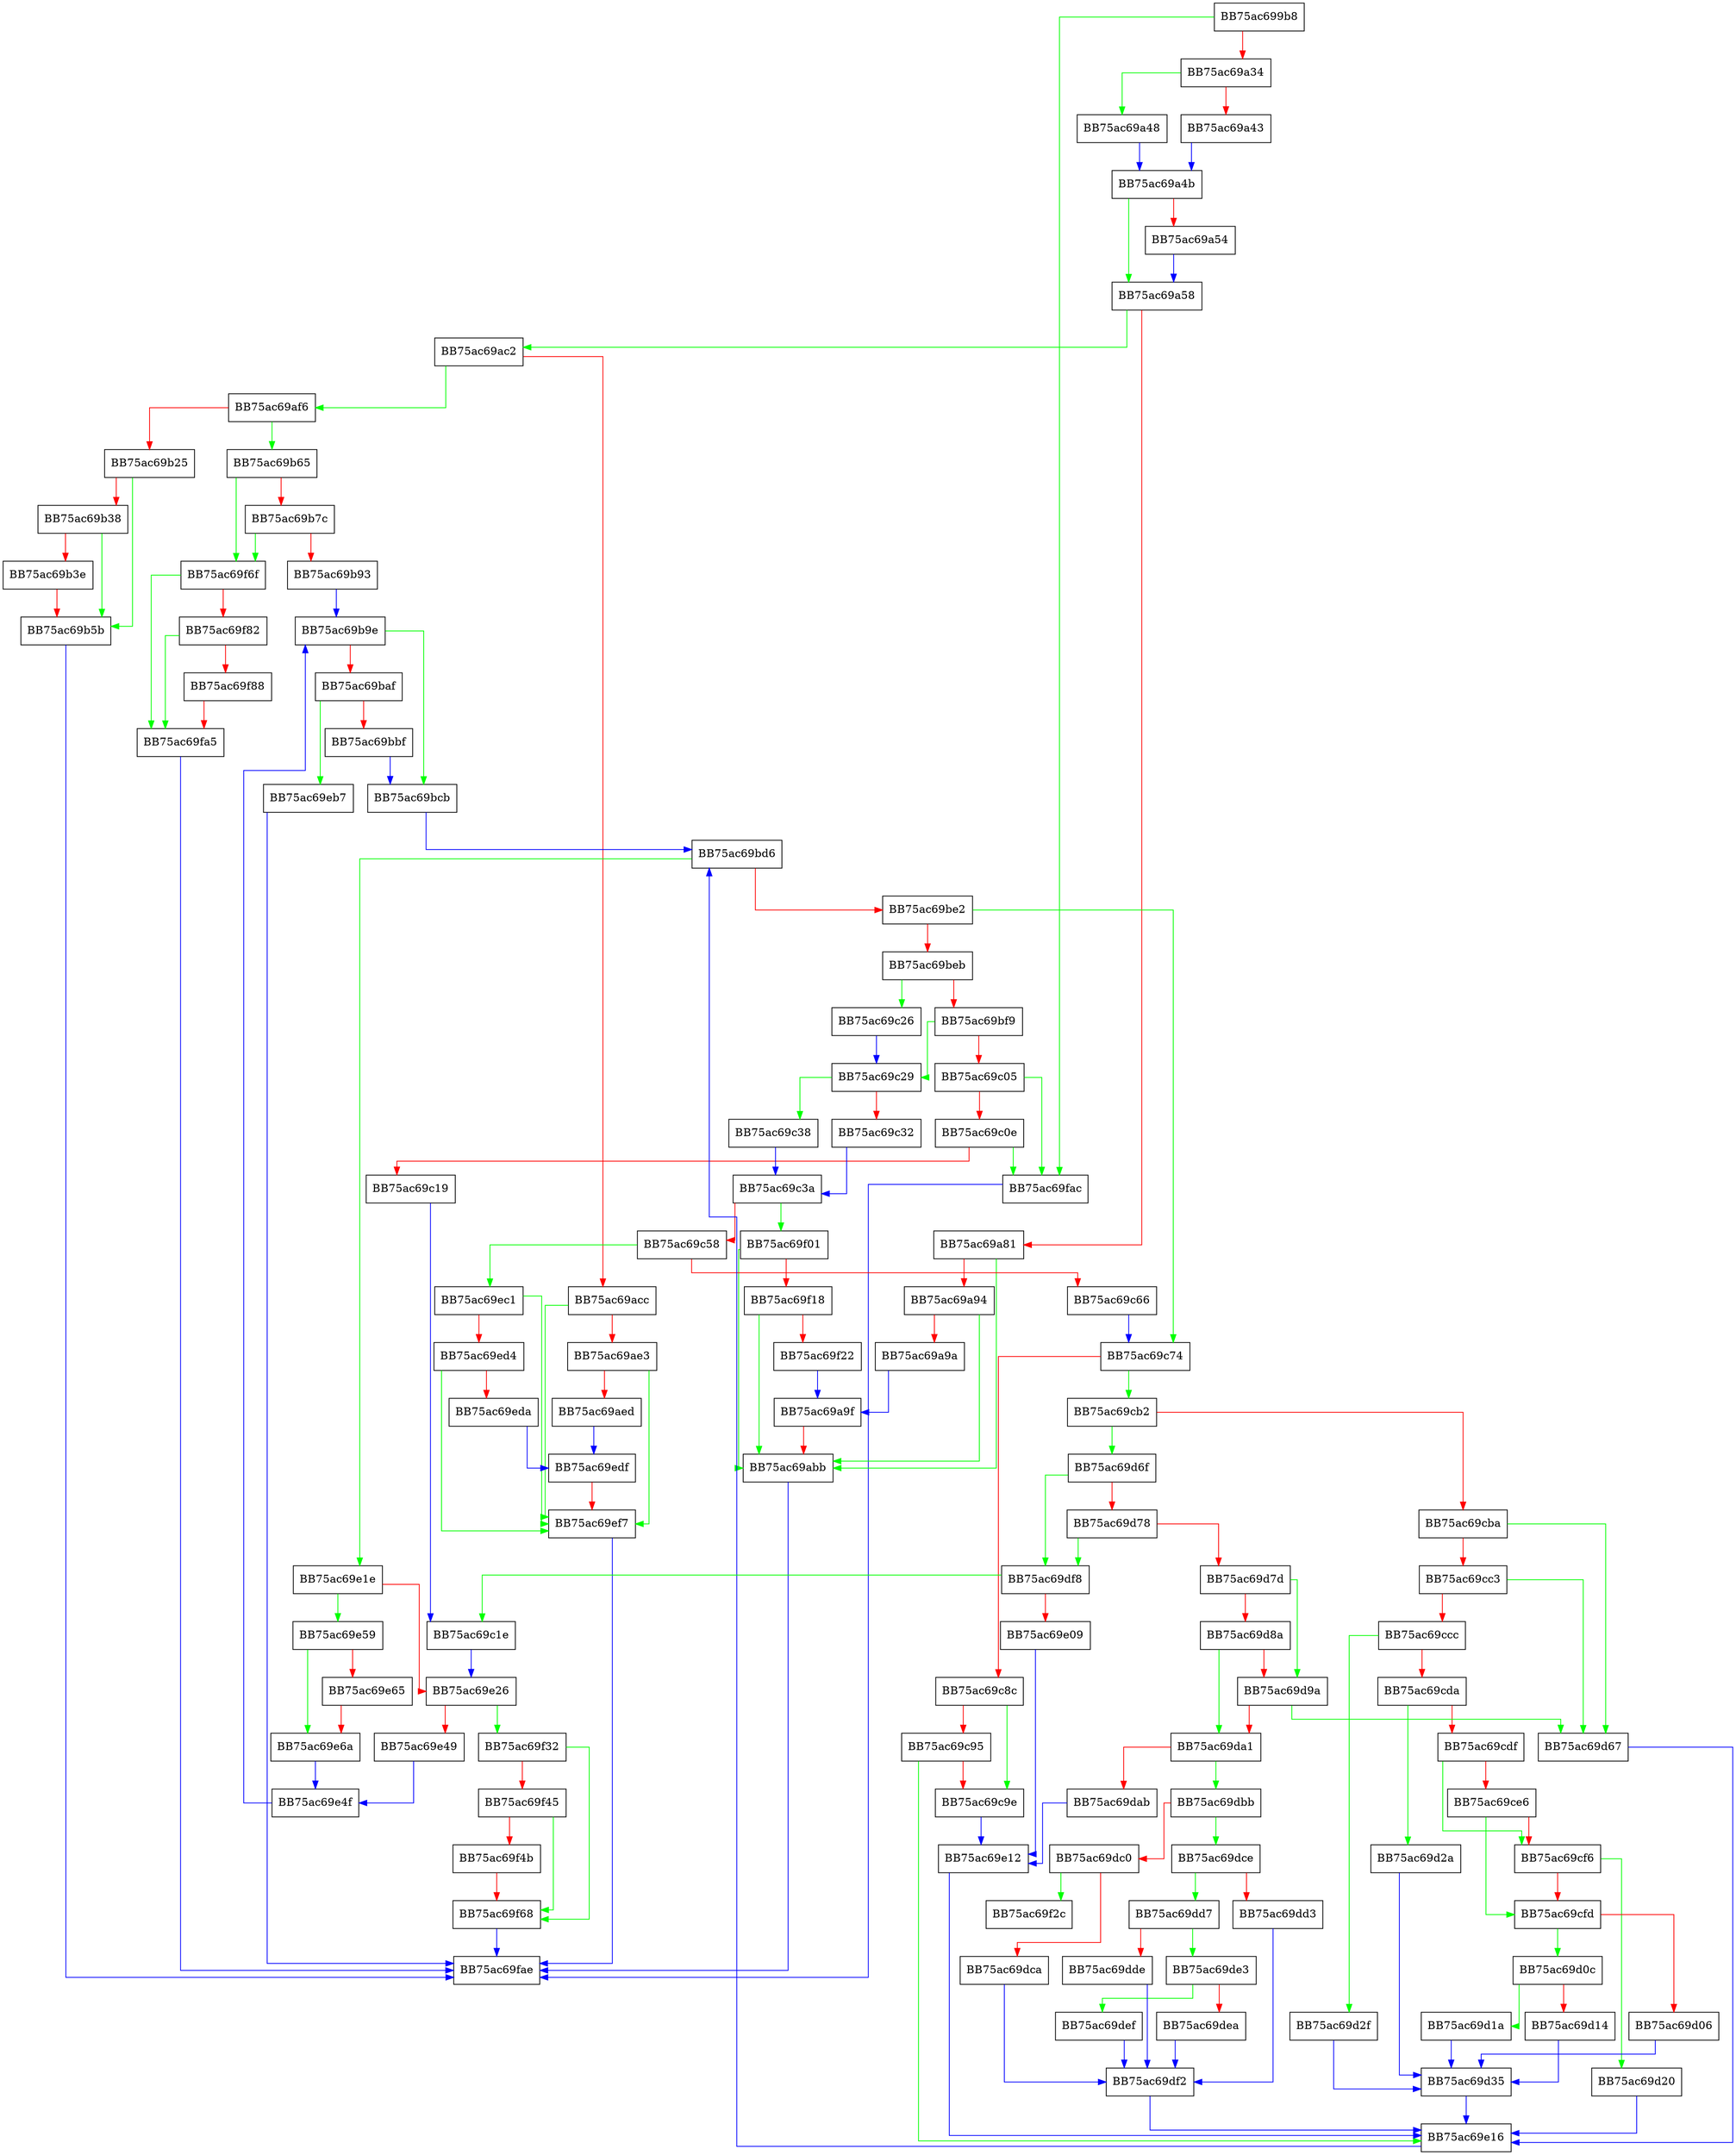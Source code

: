 digraph decodeXXD {
  node [shape="box"];
  graph [splines=ortho];
  BB75ac699b8 -> BB75ac69fac [color="green"];
  BB75ac699b8 -> BB75ac69a34 [color="red"];
  BB75ac69a34 -> BB75ac69a48 [color="green"];
  BB75ac69a34 -> BB75ac69a43 [color="red"];
  BB75ac69a43 -> BB75ac69a4b [color="blue"];
  BB75ac69a48 -> BB75ac69a4b [color="blue"];
  BB75ac69a4b -> BB75ac69a58 [color="green"];
  BB75ac69a4b -> BB75ac69a54 [color="red"];
  BB75ac69a54 -> BB75ac69a58 [color="blue"];
  BB75ac69a58 -> BB75ac69ac2 [color="green"];
  BB75ac69a58 -> BB75ac69a81 [color="red"];
  BB75ac69a81 -> BB75ac69abb [color="green"];
  BB75ac69a81 -> BB75ac69a94 [color="red"];
  BB75ac69a94 -> BB75ac69abb [color="green"];
  BB75ac69a94 -> BB75ac69a9a [color="red"];
  BB75ac69a9a -> BB75ac69a9f [color="blue"];
  BB75ac69a9f -> BB75ac69abb [color="red"];
  BB75ac69abb -> BB75ac69fae [color="blue"];
  BB75ac69ac2 -> BB75ac69af6 [color="green"];
  BB75ac69ac2 -> BB75ac69acc [color="red"];
  BB75ac69acc -> BB75ac69ef7 [color="green"];
  BB75ac69acc -> BB75ac69ae3 [color="red"];
  BB75ac69ae3 -> BB75ac69ef7 [color="green"];
  BB75ac69ae3 -> BB75ac69aed [color="red"];
  BB75ac69aed -> BB75ac69edf [color="blue"];
  BB75ac69af6 -> BB75ac69b65 [color="green"];
  BB75ac69af6 -> BB75ac69b25 [color="red"];
  BB75ac69b25 -> BB75ac69b5b [color="green"];
  BB75ac69b25 -> BB75ac69b38 [color="red"];
  BB75ac69b38 -> BB75ac69b5b [color="green"];
  BB75ac69b38 -> BB75ac69b3e [color="red"];
  BB75ac69b3e -> BB75ac69b5b [color="red"];
  BB75ac69b5b -> BB75ac69fae [color="blue"];
  BB75ac69b65 -> BB75ac69f6f [color="green"];
  BB75ac69b65 -> BB75ac69b7c [color="red"];
  BB75ac69b7c -> BB75ac69f6f [color="green"];
  BB75ac69b7c -> BB75ac69b93 [color="red"];
  BB75ac69b93 -> BB75ac69b9e [color="blue"];
  BB75ac69b9e -> BB75ac69bcb [color="green"];
  BB75ac69b9e -> BB75ac69baf [color="red"];
  BB75ac69baf -> BB75ac69eb7 [color="green"];
  BB75ac69baf -> BB75ac69bbf [color="red"];
  BB75ac69bbf -> BB75ac69bcb [color="blue"];
  BB75ac69bcb -> BB75ac69bd6 [color="blue"];
  BB75ac69bd6 -> BB75ac69e1e [color="green"];
  BB75ac69bd6 -> BB75ac69be2 [color="red"];
  BB75ac69be2 -> BB75ac69c74 [color="green"];
  BB75ac69be2 -> BB75ac69beb [color="red"];
  BB75ac69beb -> BB75ac69c26 [color="green"];
  BB75ac69beb -> BB75ac69bf9 [color="red"];
  BB75ac69bf9 -> BB75ac69c29 [color="green"];
  BB75ac69bf9 -> BB75ac69c05 [color="red"];
  BB75ac69c05 -> BB75ac69fac [color="green"];
  BB75ac69c05 -> BB75ac69c0e [color="red"];
  BB75ac69c0e -> BB75ac69fac [color="green"];
  BB75ac69c0e -> BB75ac69c19 [color="red"];
  BB75ac69c19 -> BB75ac69c1e [color="blue"];
  BB75ac69c1e -> BB75ac69e26 [color="blue"];
  BB75ac69c26 -> BB75ac69c29 [color="blue"];
  BB75ac69c29 -> BB75ac69c38 [color="green"];
  BB75ac69c29 -> BB75ac69c32 [color="red"];
  BB75ac69c32 -> BB75ac69c3a [color="blue"];
  BB75ac69c38 -> BB75ac69c3a [color="blue"];
  BB75ac69c3a -> BB75ac69f01 [color="green"];
  BB75ac69c3a -> BB75ac69c58 [color="red"];
  BB75ac69c58 -> BB75ac69ec1 [color="green"];
  BB75ac69c58 -> BB75ac69c66 [color="red"];
  BB75ac69c66 -> BB75ac69c74 [color="blue"];
  BB75ac69c74 -> BB75ac69cb2 [color="green"];
  BB75ac69c74 -> BB75ac69c8c [color="red"];
  BB75ac69c8c -> BB75ac69c9e [color="green"];
  BB75ac69c8c -> BB75ac69c95 [color="red"];
  BB75ac69c95 -> BB75ac69e16 [color="green"];
  BB75ac69c95 -> BB75ac69c9e [color="red"];
  BB75ac69c9e -> BB75ac69e12 [color="blue"];
  BB75ac69cb2 -> BB75ac69d6f [color="green"];
  BB75ac69cb2 -> BB75ac69cba [color="red"];
  BB75ac69cba -> BB75ac69d67 [color="green"];
  BB75ac69cba -> BB75ac69cc3 [color="red"];
  BB75ac69cc3 -> BB75ac69d67 [color="green"];
  BB75ac69cc3 -> BB75ac69ccc [color="red"];
  BB75ac69ccc -> BB75ac69d2f [color="green"];
  BB75ac69ccc -> BB75ac69cda [color="red"];
  BB75ac69cda -> BB75ac69d2a [color="green"];
  BB75ac69cda -> BB75ac69cdf [color="red"];
  BB75ac69cdf -> BB75ac69cf6 [color="green"];
  BB75ac69cdf -> BB75ac69ce6 [color="red"];
  BB75ac69ce6 -> BB75ac69cfd [color="green"];
  BB75ac69ce6 -> BB75ac69cf6 [color="red"];
  BB75ac69cf6 -> BB75ac69d20 [color="green"];
  BB75ac69cf6 -> BB75ac69cfd [color="red"];
  BB75ac69cfd -> BB75ac69d0c [color="green"];
  BB75ac69cfd -> BB75ac69d06 [color="red"];
  BB75ac69d06 -> BB75ac69d35 [color="blue"];
  BB75ac69d0c -> BB75ac69d1a [color="green"];
  BB75ac69d0c -> BB75ac69d14 [color="red"];
  BB75ac69d14 -> BB75ac69d35 [color="blue"];
  BB75ac69d1a -> BB75ac69d35 [color="blue"];
  BB75ac69d20 -> BB75ac69e16 [color="blue"];
  BB75ac69d2a -> BB75ac69d35 [color="blue"];
  BB75ac69d2f -> BB75ac69d35 [color="blue"];
  BB75ac69d35 -> BB75ac69e16 [color="blue"];
  BB75ac69d67 -> BB75ac69e16 [color="blue"];
  BB75ac69d6f -> BB75ac69df8 [color="green"];
  BB75ac69d6f -> BB75ac69d78 [color="red"];
  BB75ac69d78 -> BB75ac69df8 [color="green"];
  BB75ac69d78 -> BB75ac69d7d [color="red"];
  BB75ac69d7d -> BB75ac69d9a [color="green"];
  BB75ac69d7d -> BB75ac69d8a [color="red"];
  BB75ac69d8a -> BB75ac69da1 [color="green"];
  BB75ac69d8a -> BB75ac69d9a [color="red"];
  BB75ac69d9a -> BB75ac69d67 [color="green"];
  BB75ac69d9a -> BB75ac69da1 [color="red"];
  BB75ac69da1 -> BB75ac69dbb [color="green"];
  BB75ac69da1 -> BB75ac69dab [color="red"];
  BB75ac69dab -> BB75ac69e12 [color="blue"];
  BB75ac69dbb -> BB75ac69dce [color="green"];
  BB75ac69dbb -> BB75ac69dc0 [color="red"];
  BB75ac69dc0 -> BB75ac69f2c [color="green"];
  BB75ac69dc0 -> BB75ac69dca [color="red"];
  BB75ac69dca -> BB75ac69df2 [color="blue"];
  BB75ac69dce -> BB75ac69dd7 [color="green"];
  BB75ac69dce -> BB75ac69dd3 [color="red"];
  BB75ac69dd3 -> BB75ac69df2 [color="blue"];
  BB75ac69dd7 -> BB75ac69de3 [color="green"];
  BB75ac69dd7 -> BB75ac69dde [color="red"];
  BB75ac69dde -> BB75ac69df2 [color="blue"];
  BB75ac69de3 -> BB75ac69def [color="green"];
  BB75ac69de3 -> BB75ac69dea [color="red"];
  BB75ac69dea -> BB75ac69df2 [color="blue"];
  BB75ac69def -> BB75ac69df2 [color="blue"];
  BB75ac69df2 -> BB75ac69e16 [color="blue"];
  BB75ac69df8 -> BB75ac69c1e [color="green"];
  BB75ac69df8 -> BB75ac69e09 [color="red"];
  BB75ac69e09 -> BB75ac69e12 [color="blue"];
  BB75ac69e12 -> BB75ac69e16 [color="blue"];
  BB75ac69e16 -> BB75ac69bd6 [color="blue"];
  BB75ac69e1e -> BB75ac69e59 [color="green"];
  BB75ac69e1e -> BB75ac69e26 [color="red"];
  BB75ac69e26 -> BB75ac69f32 [color="green"];
  BB75ac69e26 -> BB75ac69e49 [color="red"];
  BB75ac69e49 -> BB75ac69e4f [color="blue"];
  BB75ac69e4f -> BB75ac69b9e [color="blue"];
  BB75ac69e59 -> BB75ac69e6a [color="green"];
  BB75ac69e59 -> BB75ac69e65 [color="red"];
  BB75ac69e65 -> BB75ac69e6a [color="red"];
  BB75ac69e6a -> BB75ac69e4f [color="blue"];
  BB75ac69eb7 -> BB75ac69fae [color="blue"];
  BB75ac69ec1 -> BB75ac69ef7 [color="green"];
  BB75ac69ec1 -> BB75ac69ed4 [color="red"];
  BB75ac69ed4 -> BB75ac69ef7 [color="green"];
  BB75ac69ed4 -> BB75ac69eda [color="red"];
  BB75ac69eda -> BB75ac69edf [color="blue"];
  BB75ac69edf -> BB75ac69ef7 [color="red"];
  BB75ac69ef7 -> BB75ac69fae [color="blue"];
  BB75ac69f01 -> BB75ac69abb [color="green"];
  BB75ac69f01 -> BB75ac69f18 [color="red"];
  BB75ac69f18 -> BB75ac69abb [color="green"];
  BB75ac69f18 -> BB75ac69f22 [color="red"];
  BB75ac69f22 -> BB75ac69a9f [color="blue"];
  BB75ac69f32 -> BB75ac69f68 [color="green"];
  BB75ac69f32 -> BB75ac69f45 [color="red"];
  BB75ac69f45 -> BB75ac69f68 [color="green"];
  BB75ac69f45 -> BB75ac69f4b [color="red"];
  BB75ac69f4b -> BB75ac69f68 [color="red"];
  BB75ac69f68 -> BB75ac69fae [color="blue"];
  BB75ac69f6f -> BB75ac69fa5 [color="green"];
  BB75ac69f6f -> BB75ac69f82 [color="red"];
  BB75ac69f82 -> BB75ac69fa5 [color="green"];
  BB75ac69f82 -> BB75ac69f88 [color="red"];
  BB75ac69f88 -> BB75ac69fa5 [color="red"];
  BB75ac69fa5 -> BB75ac69fae [color="blue"];
  BB75ac69fac -> BB75ac69fae [color="blue"];
}